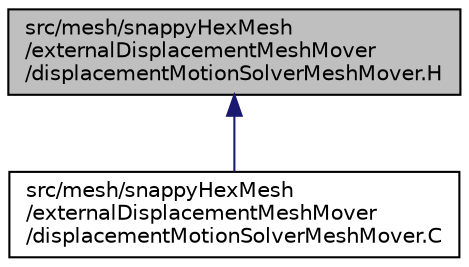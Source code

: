 digraph "src/mesh/snappyHexMesh/externalDisplacementMeshMover/displacementMotionSolverMeshMover.H"
{
  bgcolor="transparent";
  edge [fontname="Helvetica",fontsize="10",labelfontname="Helvetica",labelfontsize="10"];
  node [fontname="Helvetica",fontsize="10",shape=record];
  Node1 [label="src/mesh/snappyHexMesh\l/externalDisplacementMeshMover\l/displacementMotionSolverMeshMover.H",height=0.2,width=0.4,color="black", fillcolor="grey75", style="filled" fontcolor="black"];
  Node1 -> Node2 [dir="back",color="midnightblue",fontsize="10",style="solid",fontname="Helvetica"];
  Node2 [label="src/mesh/snappyHexMesh\l/externalDisplacementMeshMover\l/displacementMotionSolverMeshMover.C",height=0.2,width=0.4,color="black",URL="$displacementMotionSolverMeshMover_8C.html"];
}
